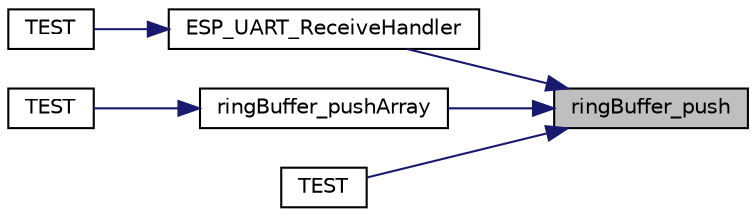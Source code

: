 digraph "ringBuffer_push"
{
 // LATEX_PDF_SIZE
  edge [fontname="Helvetica",fontsize="10",labelfontname="Helvetica",labelfontsize="10"];
  node [fontname="Helvetica",fontsize="10",shape=record];
  rankdir="RL";
  Node1 [label="ringBuffer_push",height=0.2,width=0.4,color="black", fillcolor="grey75", style="filled", fontcolor="black",tooltip="Write data into the buffer."];
  Node1 -> Node2 [dir="back",color="midnightblue",fontsize="10",style="solid",fontname="Helvetica"];
  Node2 [label="ESP_UART_ReceiveHandler",height=0.2,width=0.4,color="black", fillcolor="white", style="filled",URL="$esp8266_8c.html#a792ca4c0ed1089a8def223a7a37c986e",tooltip="This function is used to pass the UART receive data to the ring buffer."];
  Node2 -> Node3 [dir="back",color="midnightblue",fontsize="10",style="solid",fontname="Helvetica"];
  Node3 [label="TEST",height=0.2,width=0.4,color="black", fillcolor="white", style="filled",URL="$tests_8cpp.html#ad854737d399331d5f881c59852352bc7",tooltip=" "];
  Node1 -> Node4 [dir="back",color="midnightblue",fontsize="10",style="solid",fontname="Helvetica"];
  Node4 [label="ringBuffer_pushArray",height=0.2,width=0.4,color="black", fillcolor="white", style="filled",URL="$ring__buffer_8c.html#a05908f7356a76d5c5d4c44708a856ca5",tooltip="Push an array into ring buffer."];
  Node4 -> Node5 [dir="back",color="midnightblue",fontsize="10",style="solid",fontname="Helvetica"];
  Node5 [label="TEST",height=0.2,width=0.4,color="black", fillcolor="white", style="filled",URL="$tests_8cpp.html#a69433d5d79fbc95f9bf518b27aa76240",tooltip=" "];
  Node1 -> Node6 [dir="back",color="midnightblue",fontsize="10",style="solid",fontname="Helvetica"];
  Node6 [label="TEST",height=0.2,width=0.4,color="black", fillcolor="white", style="filled",URL="$tests_8cpp.html#a6197b7185394db37182709d8f4a568a6",tooltip=" "];
}
